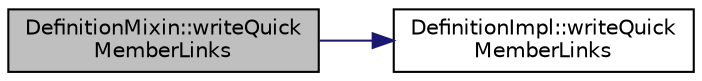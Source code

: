 digraph "DefinitionMixin::writeQuickMemberLinks"
{
 // LATEX_PDF_SIZE
  edge [fontname="Helvetica",fontsize="10",labelfontname="Helvetica",labelfontsize="10"];
  node [fontname="Helvetica",fontsize="10",shape=record];
  rankdir="LR";
  Node1 [label="DefinitionMixin::writeQuick\lMemberLinks",height=0.2,width=0.4,color="black", fillcolor="grey75", style="filled", fontcolor="black",tooltip=" "];
  Node1 -> Node2 [color="midnightblue",fontsize="10",style="solid",fontname="Helvetica"];
  Node2 [label="DefinitionImpl::writeQuick\lMemberLinks",height=0.2,width=0.4,color="black", fillcolor="white", style="filled",URL="$classDefinitionImpl.html#a9c5a074322fa08e79a6a4acf3a9a93b2",tooltip=" "];
}

